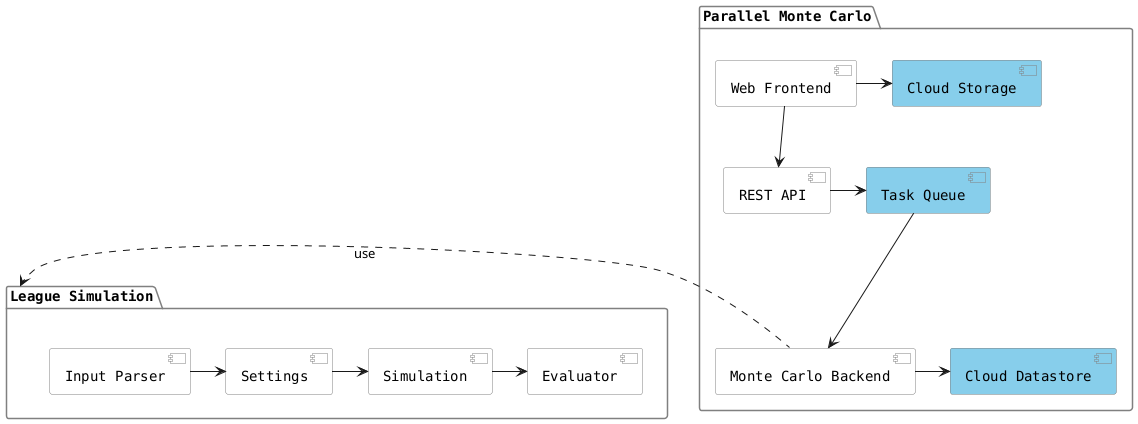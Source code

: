 @startuml

skinparam component {
    FontColor black
    BackgroundColor white
    BorderColor grey
    FontName Monospaced
}

skinparam package {
    FontColor black
    BackgroundColor white
    BorderColor grey
    FontName Monospaced
}

package "League Simulation" {
[Input Parser] -> [Settings]
[Settings] -> [Simulation]
[Simulation] -> [Evaluator]
}

skinparam component {
    backgroundColor<<google>> Skyblue
    FontColor<<google>> White
}

package "Parallel Monte Carlo" {

[Cloud Storage] #Skyblue
[Cloud Datastore] #Skyblue
[Task Queue] #Skyblue

[Web Frontend] --> [REST API]
[Web Frontend] -> [Cloud Storage]
[REST API] -> [Task Queue]
[Task Queue] --> [Monte Carlo Backend]
[Monte Carlo Backend] -> [Cloud Datastore]
[League Simulation] <. [Monte Carlo Backend] : use
}

@enduml